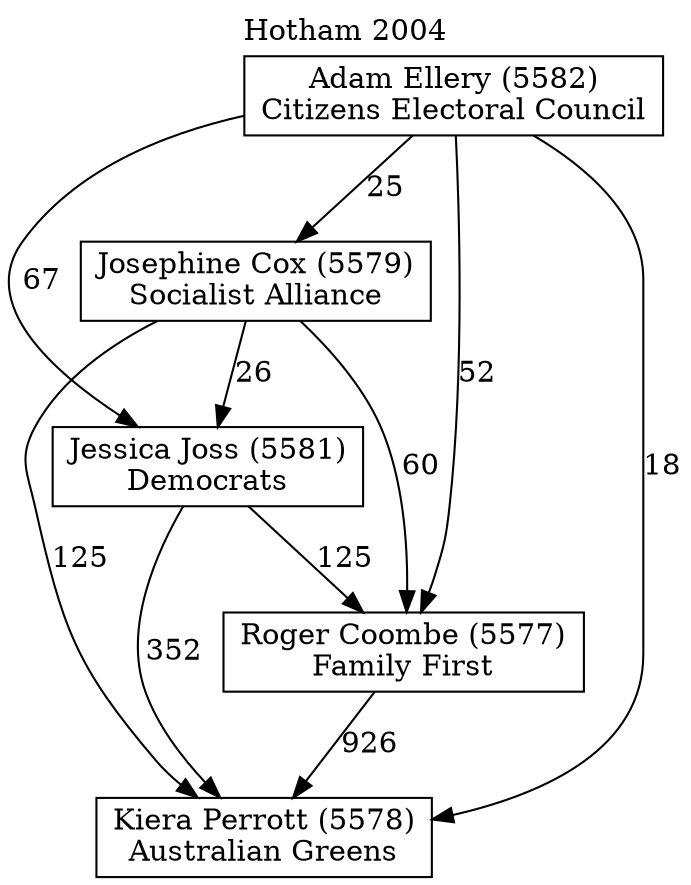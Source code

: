 // House preference flow
digraph "Kiera Perrott (5578)_Hotham_2004" {
	graph [label="Hotham 2004" labelloc=t mclimit=10]
	node [shape=box]
	"Kiera Perrott (5578)" [label="Kiera Perrott (5578)
Australian Greens"]
	"Roger Coombe (5577)" [label="Roger Coombe (5577)
Family First"]
	"Jessica Joss (5581)" [label="Jessica Joss (5581)
Democrats"]
	"Josephine Cox (5579)" [label="Josephine Cox (5579)
Socialist Alliance"]
	"Adam Ellery (5582)" [label="Adam Ellery (5582)
Citizens Electoral Council"]
	"Kiera Perrott (5578)" [label="Kiera Perrott (5578)
Australian Greens"]
	"Jessica Joss (5581)" [label="Jessica Joss (5581)
Democrats"]
	"Josephine Cox (5579)" [label="Josephine Cox (5579)
Socialist Alliance"]
	"Adam Ellery (5582)" [label="Adam Ellery (5582)
Citizens Electoral Council"]
	"Kiera Perrott (5578)" [label="Kiera Perrott (5578)
Australian Greens"]
	"Josephine Cox (5579)" [label="Josephine Cox (5579)
Socialist Alliance"]
	"Adam Ellery (5582)" [label="Adam Ellery (5582)
Citizens Electoral Council"]
	"Kiera Perrott (5578)" [label="Kiera Perrott (5578)
Australian Greens"]
	"Adam Ellery (5582)" [label="Adam Ellery (5582)
Citizens Electoral Council"]
	"Adam Ellery (5582)" [label="Adam Ellery (5582)
Citizens Electoral Council"]
	"Josephine Cox (5579)" [label="Josephine Cox (5579)
Socialist Alliance"]
	"Adam Ellery (5582)" [label="Adam Ellery (5582)
Citizens Electoral Council"]
	"Adam Ellery (5582)" [label="Adam Ellery (5582)
Citizens Electoral Council"]
	"Jessica Joss (5581)" [label="Jessica Joss (5581)
Democrats"]
	"Josephine Cox (5579)" [label="Josephine Cox (5579)
Socialist Alliance"]
	"Adam Ellery (5582)" [label="Adam Ellery (5582)
Citizens Electoral Council"]
	"Jessica Joss (5581)" [label="Jessica Joss (5581)
Democrats"]
	"Adam Ellery (5582)" [label="Adam Ellery (5582)
Citizens Electoral Council"]
	"Adam Ellery (5582)" [label="Adam Ellery (5582)
Citizens Electoral Council"]
	"Josephine Cox (5579)" [label="Josephine Cox (5579)
Socialist Alliance"]
	"Adam Ellery (5582)" [label="Adam Ellery (5582)
Citizens Electoral Council"]
	"Adam Ellery (5582)" [label="Adam Ellery (5582)
Citizens Electoral Council"]
	"Roger Coombe (5577)" [label="Roger Coombe (5577)
Family First"]
	"Jessica Joss (5581)" [label="Jessica Joss (5581)
Democrats"]
	"Josephine Cox (5579)" [label="Josephine Cox (5579)
Socialist Alliance"]
	"Adam Ellery (5582)" [label="Adam Ellery (5582)
Citizens Electoral Council"]
	"Roger Coombe (5577)" [label="Roger Coombe (5577)
Family First"]
	"Josephine Cox (5579)" [label="Josephine Cox (5579)
Socialist Alliance"]
	"Adam Ellery (5582)" [label="Adam Ellery (5582)
Citizens Electoral Council"]
	"Roger Coombe (5577)" [label="Roger Coombe (5577)
Family First"]
	"Adam Ellery (5582)" [label="Adam Ellery (5582)
Citizens Electoral Council"]
	"Adam Ellery (5582)" [label="Adam Ellery (5582)
Citizens Electoral Council"]
	"Josephine Cox (5579)" [label="Josephine Cox (5579)
Socialist Alliance"]
	"Adam Ellery (5582)" [label="Adam Ellery (5582)
Citizens Electoral Council"]
	"Adam Ellery (5582)" [label="Adam Ellery (5582)
Citizens Electoral Council"]
	"Jessica Joss (5581)" [label="Jessica Joss (5581)
Democrats"]
	"Josephine Cox (5579)" [label="Josephine Cox (5579)
Socialist Alliance"]
	"Adam Ellery (5582)" [label="Adam Ellery (5582)
Citizens Electoral Council"]
	"Jessica Joss (5581)" [label="Jessica Joss (5581)
Democrats"]
	"Adam Ellery (5582)" [label="Adam Ellery (5582)
Citizens Electoral Council"]
	"Adam Ellery (5582)" [label="Adam Ellery (5582)
Citizens Electoral Council"]
	"Josephine Cox (5579)" [label="Josephine Cox (5579)
Socialist Alliance"]
	"Adam Ellery (5582)" [label="Adam Ellery (5582)
Citizens Electoral Council"]
	"Adam Ellery (5582)" [label="Adam Ellery (5582)
Citizens Electoral Council"]
	"Roger Coombe (5577)" -> "Kiera Perrott (5578)" [label=926]
	"Jessica Joss (5581)" -> "Roger Coombe (5577)" [label=125]
	"Josephine Cox (5579)" -> "Jessica Joss (5581)" [label=26]
	"Adam Ellery (5582)" -> "Josephine Cox (5579)" [label=25]
	"Jessica Joss (5581)" -> "Kiera Perrott (5578)" [label=352]
	"Josephine Cox (5579)" -> "Kiera Perrott (5578)" [label=125]
	"Adam Ellery (5582)" -> "Kiera Perrott (5578)" [label=18]
	"Adam Ellery (5582)" -> "Jessica Joss (5581)" [label=67]
	"Josephine Cox (5579)" -> "Roger Coombe (5577)" [label=60]
	"Adam Ellery (5582)" -> "Roger Coombe (5577)" [label=52]
}
